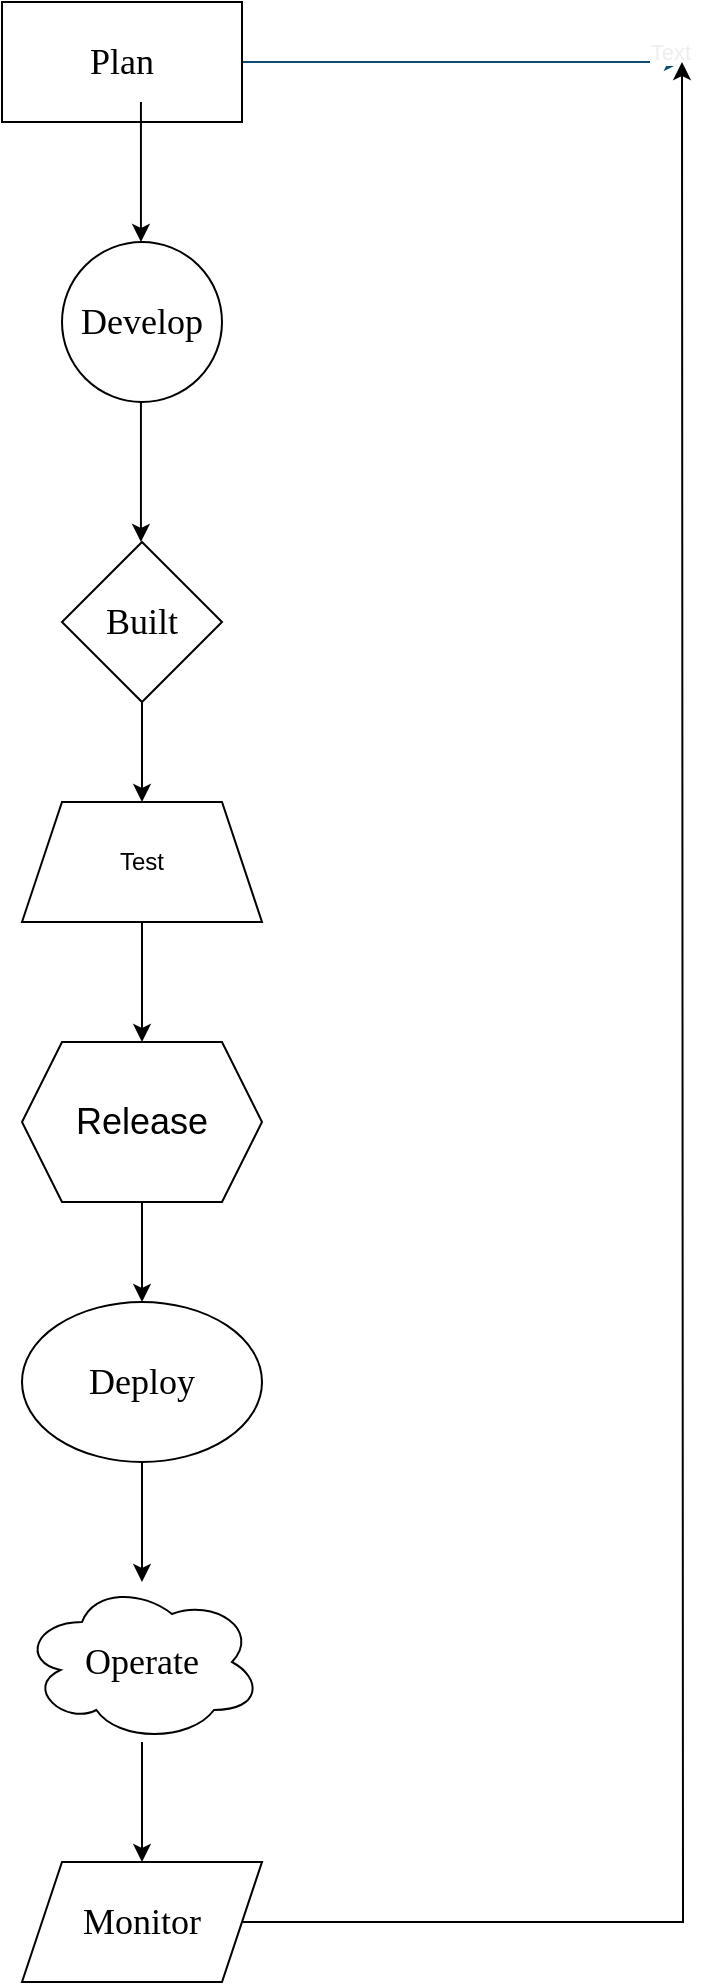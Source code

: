 <mxfile version="28.1.1">
  <diagram name="Page-1" id="T62QpHZRtRv3jiwvU1oH">
    <mxGraphModel dx="1209" dy="642" grid="1" gridSize="10" guides="1" tooltips="1" connect="1" arrows="1" fold="1" page="1" pageScale="1" pageWidth="850" pageHeight="1100" math="0" shadow="0">
      <root>
        <mxCell id="0" />
        <mxCell id="1" parent="0" />
        <mxCell id="RB-Vlu9Ig94nFBYj9Arf-38" style="edgeStyle=orthogonalEdgeStyle;rounded=0;orthogonalLoop=1;jettySize=auto;html=1;strokeColor=#0B4D6A;" edge="1" parent="1" source="RB-Vlu9Ig94nFBYj9Arf-5">
          <mxGeometry relative="1" as="geometry">
            <mxPoint x="680.0" y="40" as="targetPoint" />
          </mxGeometry>
        </mxCell>
        <mxCell id="RB-Vlu9Ig94nFBYj9Arf-39" value="Text" style="edgeLabel;html=1;align=center;verticalAlign=middle;resizable=0;points=[];strokeColor=#BAC8D3;fontColor=#EEEEEE;fillColor=#09555B;" vertex="1" connectable="0" parent="RB-Vlu9Ig94nFBYj9Arf-38">
          <mxGeometry x="0.943" y="5" relative="1" as="geometry">
            <mxPoint as="offset" />
          </mxGeometry>
        </mxCell>
        <mxCell id="RB-Vlu9Ig94nFBYj9Arf-5" value="&lt;font face=&quot;Georgia&quot; style=&quot;font-size: 18px;&quot;&gt;Plan&lt;/font&gt;" style="rounded=0;whiteSpace=wrap;html=1;" vertex="1" parent="1">
          <mxGeometry x="340" y="10" width="120" height="60" as="geometry" />
        </mxCell>
        <mxCell id="RB-Vlu9Ig94nFBYj9Arf-7" value="" style="endArrow=classic;html=1;rounded=0;" edge="1" parent="1">
          <mxGeometry width="50" height="50" relative="1" as="geometry">
            <mxPoint x="409.47" y="60" as="sourcePoint" />
            <mxPoint x="409.47" y="130" as="targetPoint" />
          </mxGeometry>
        </mxCell>
        <mxCell id="RB-Vlu9Ig94nFBYj9Arf-8" value="&lt;font style=&quot;font-size: 18px;&quot; face=&quot;Georgia&quot;&gt;Develop&lt;/font&gt;" style="ellipse;whiteSpace=wrap;html=1;aspect=fixed;" vertex="1" parent="1">
          <mxGeometry x="370" y="130" width="80" height="80" as="geometry" />
        </mxCell>
        <mxCell id="RB-Vlu9Ig94nFBYj9Arf-9" value="" style="endArrow=classic;html=1;rounded=0;" edge="1" parent="1">
          <mxGeometry width="50" height="50" relative="1" as="geometry">
            <mxPoint x="409.47" y="210" as="sourcePoint" />
            <mxPoint x="409.47" y="280" as="targetPoint" />
            <Array as="points" />
          </mxGeometry>
        </mxCell>
        <mxCell id="RB-Vlu9Ig94nFBYj9Arf-12" value="&lt;span style=&quot;font-weight: normal;&quot;&gt;&lt;font style=&quot;font-size: 18px;&quot; face=&quot;Georgia&quot;&gt;Built&lt;/font&gt;&lt;/span&gt;" style="rhombus;whiteSpace=wrap;html=1;fontStyle=1" vertex="1" parent="1">
          <mxGeometry x="370" y="280" width="80" height="80" as="geometry" />
        </mxCell>
        <mxCell id="RB-Vlu9Ig94nFBYj9Arf-13" value="" style="endArrow=classic;html=1;rounded=0;" edge="1" parent="1">
          <mxGeometry width="50" height="50" relative="1" as="geometry">
            <mxPoint x="410" y="360" as="sourcePoint" />
            <mxPoint x="410" y="410" as="targetPoint" />
          </mxGeometry>
        </mxCell>
        <mxCell id="RB-Vlu9Ig94nFBYj9Arf-14" value="Test" style="shape=trapezoid;perimeter=trapezoidPerimeter;whiteSpace=wrap;html=1;fixedSize=1;" vertex="1" parent="1">
          <mxGeometry x="350" y="410" width="120" height="60" as="geometry" />
        </mxCell>
        <mxCell id="RB-Vlu9Ig94nFBYj9Arf-16" value="" style="endArrow=classic;html=1;rounded=0;exitX=0.5;exitY=1;exitDx=0;exitDy=0;" edge="1" parent="1" source="RB-Vlu9Ig94nFBYj9Arf-14">
          <mxGeometry width="50" height="50" relative="1" as="geometry">
            <mxPoint x="400" y="510" as="sourcePoint" />
            <mxPoint x="410" y="530" as="targetPoint" />
          </mxGeometry>
        </mxCell>
        <mxCell id="RB-Vlu9Ig94nFBYj9Arf-17" value="&lt;font style=&quot;font-size: 18px;&quot;&gt;Release&lt;/font&gt;" style="shape=hexagon;perimeter=hexagonPerimeter2;whiteSpace=wrap;html=1;fixedSize=1;" vertex="1" parent="1">
          <mxGeometry x="350" y="530" width="120" height="80" as="geometry" />
        </mxCell>
        <mxCell id="RB-Vlu9Ig94nFBYj9Arf-21" value="" style="endArrow=classic;html=1;rounded=0;exitX=0.5;exitY=1;exitDx=0;exitDy=0;" edge="1" parent="1" source="RB-Vlu9Ig94nFBYj9Arf-17">
          <mxGeometry width="50" height="50" relative="1" as="geometry">
            <mxPoint x="400" y="530" as="sourcePoint" />
            <mxPoint x="410" y="660" as="targetPoint" />
          </mxGeometry>
        </mxCell>
        <mxCell id="RB-Vlu9Ig94nFBYj9Arf-28" value="" style="edgeStyle=orthogonalEdgeStyle;rounded=0;orthogonalLoop=1;jettySize=auto;html=1;" edge="1" parent="1" source="RB-Vlu9Ig94nFBYj9Arf-22" target="RB-Vlu9Ig94nFBYj9Arf-27">
          <mxGeometry relative="1" as="geometry" />
        </mxCell>
        <mxCell id="RB-Vlu9Ig94nFBYj9Arf-22" value="&lt;font face=&quot;Georgia&quot; style=&quot;font-size: 18px;&quot;&gt;Deploy&lt;/font&gt;" style="ellipse;whiteSpace=wrap;html=1;" vertex="1" parent="1">
          <mxGeometry x="350" y="660" width="120" height="80" as="geometry" />
        </mxCell>
        <mxCell id="RB-Vlu9Ig94nFBYj9Arf-31" value="" style="edgeStyle=orthogonalEdgeStyle;rounded=0;orthogonalLoop=1;jettySize=auto;html=1;" edge="1" parent="1" source="RB-Vlu9Ig94nFBYj9Arf-27" target="RB-Vlu9Ig94nFBYj9Arf-30">
          <mxGeometry relative="1" as="geometry" />
        </mxCell>
        <mxCell id="RB-Vlu9Ig94nFBYj9Arf-27" value="&lt;font face=&quot;Georgia&quot; style=&quot;font-size: 18px;&quot;&gt;Operate&lt;/font&gt;" style="ellipse;shape=cloud;whiteSpace=wrap;html=1;" vertex="1" parent="1">
          <mxGeometry x="350" y="800" width="120" height="80" as="geometry" />
        </mxCell>
        <mxCell id="RB-Vlu9Ig94nFBYj9Arf-32" style="edgeStyle=orthogonalEdgeStyle;rounded=0;orthogonalLoop=1;jettySize=auto;html=1;" edge="1" parent="1" source="RB-Vlu9Ig94nFBYj9Arf-30">
          <mxGeometry relative="1" as="geometry">
            <mxPoint x="680" y="40" as="targetPoint" />
          </mxGeometry>
        </mxCell>
        <mxCell id="RB-Vlu9Ig94nFBYj9Arf-30" value="&lt;font style=&quot;font-size: 18px;&quot; face=&quot;Georgia&quot;&gt;Monitor&lt;/font&gt;" style="shape=parallelogram;perimeter=parallelogramPerimeter;whiteSpace=wrap;html=1;fixedSize=1;" vertex="1" parent="1">
          <mxGeometry x="350" y="940" width="120" height="60" as="geometry" />
        </mxCell>
      </root>
    </mxGraphModel>
  </diagram>
</mxfile>
